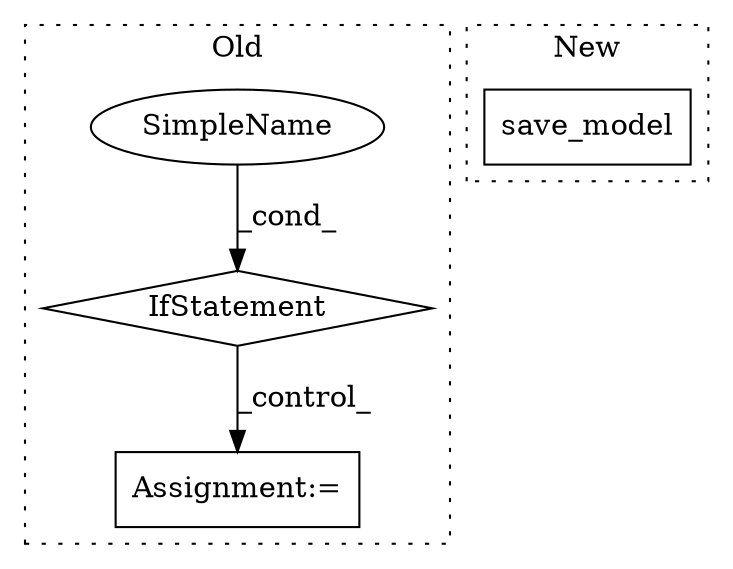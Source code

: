 digraph G {
subgraph cluster0 {
1 [label="IfStatement" a="25" s="1101,1135" l="4,2" shape="diamond"];
3 [label="Assignment:=" a="7" s="1153" l="1" shape="box"];
4 [label="SimpleName" a="42" s="" l="" shape="ellipse"];
label = "Old";
style="dotted";
}
subgraph cluster1 {
2 [label="save_model" a="32" s="1594,1608" l="11,1" shape="box"];
label = "New";
style="dotted";
}
1 -> 3 [label="_control_"];
4 -> 1 [label="_cond_"];
}